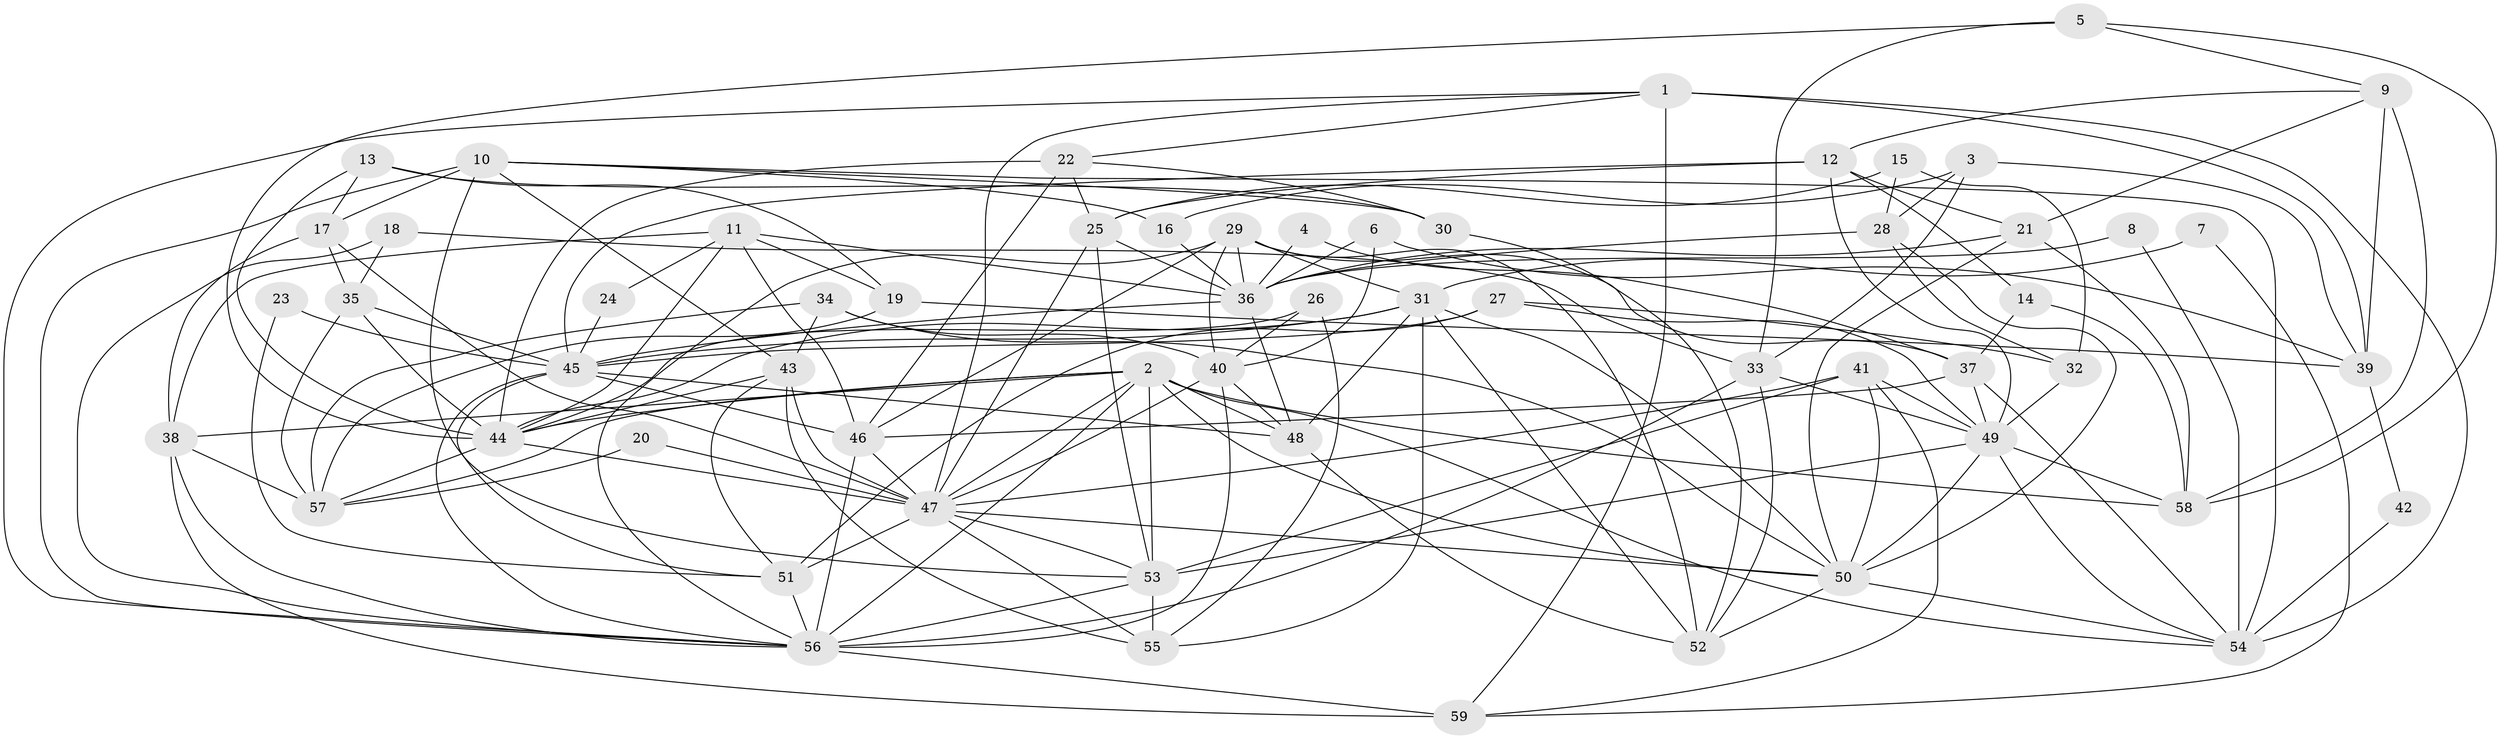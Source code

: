 // original degree distribution, {5: 0.2033898305084746, 3: 0.288135593220339, 6: 0.0847457627118644, 4: 0.2542372881355932, 8: 0.01694915254237288, 2: 0.1271186440677966, 7: 0.01694915254237288, 10: 0.00847457627118644}
// Generated by graph-tools (version 1.1) at 2025/26/03/09/25 03:26:14]
// undirected, 59 vertices, 168 edges
graph export_dot {
graph [start="1"]
  node [color=gray90,style=filled];
  1;
  2;
  3;
  4;
  5;
  6;
  7;
  8;
  9;
  10;
  11;
  12;
  13;
  14;
  15;
  16;
  17;
  18;
  19;
  20;
  21;
  22;
  23;
  24;
  25;
  26;
  27;
  28;
  29;
  30;
  31;
  32;
  33;
  34;
  35;
  36;
  37;
  38;
  39;
  40;
  41;
  42;
  43;
  44;
  45;
  46;
  47;
  48;
  49;
  50;
  51;
  52;
  53;
  54;
  55;
  56;
  57;
  58;
  59;
  1 -- 22 [weight=1.0];
  1 -- 39 [weight=1.0];
  1 -- 47 [weight=1.0];
  1 -- 54 [weight=2.0];
  1 -- 56 [weight=1.0];
  1 -- 59 [weight=1.0];
  2 -- 38 [weight=1.0];
  2 -- 44 [weight=1.0];
  2 -- 47 [weight=1.0];
  2 -- 48 [weight=1.0];
  2 -- 50 [weight=1.0];
  2 -- 53 [weight=1.0];
  2 -- 54 [weight=1.0];
  2 -- 56 [weight=1.0];
  2 -- 57 [weight=1.0];
  2 -- 58 [weight=1.0];
  3 -- 16 [weight=1.0];
  3 -- 28 [weight=1.0];
  3 -- 33 [weight=1.0];
  3 -- 39 [weight=1.0];
  4 -- 36 [weight=1.0];
  4 -- 37 [weight=1.0];
  5 -- 9 [weight=1.0];
  5 -- 33 [weight=1.0];
  5 -- 44 [weight=1.0];
  5 -- 58 [weight=1.0];
  6 -- 36 [weight=1.0];
  6 -- 39 [weight=1.0];
  6 -- 40 [weight=1.0];
  7 -- 31 [weight=1.0];
  7 -- 59 [weight=1.0];
  8 -- 36 [weight=1.0];
  8 -- 54 [weight=1.0];
  9 -- 12 [weight=1.0];
  9 -- 21 [weight=1.0];
  9 -- 39 [weight=1.0];
  9 -- 58 [weight=1.0];
  10 -- 16 [weight=1.0];
  10 -- 17 [weight=1.0];
  10 -- 30 [weight=1.0];
  10 -- 43 [weight=1.0];
  10 -- 53 [weight=1.0];
  10 -- 54 [weight=1.0];
  10 -- 56 [weight=1.0];
  11 -- 19 [weight=1.0];
  11 -- 24 [weight=1.0];
  11 -- 36 [weight=1.0];
  11 -- 38 [weight=1.0];
  11 -- 44 [weight=1.0];
  11 -- 46 [weight=1.0];
  12 -- 14 [weight=1.0];
  12 -- 21 [weight=2.0];
  12 -- 25 [weight=1.0];
  12 -- 45 [weight=1.0];
  12 -- 49 [weight=1.0];
  13 -- 17 [weight=1.0];
  13 -- 19 [weight=1.0];
  13 -- 30 [weight=1.0];
  13 -- 44 [weight=1.0];
  14 -- 37 [weight=1.0];
  14 -- 58 [weight=1.0];
  15 -- 25 [weight=1.0];
  15 -- 28 [weight=1.0];
  15 -- 32 [weight=1.0];
  16 -- 36 [weight=1.0];
  17 -- 35 [weight=1.0];
  17 -- 38 [weight=1.0];
  17 -- 47 [weight=1.0];
  18 -- 33 [weight=1.0];
  18 -- 35 [weight=1.0];
  18 -- 56 [weight=1.0];
  19 -- 39 [weight=1.0];
  19 -- 57 [weight=1.0];
  20 -- 47 [weight=1.0];
  20 -- 57 [weight=1.0];
  21 -- 36 [weight=1.0];
  21 -- 50 [weight=1.0];
  21 -- 58 [weight=1.0];
  22 -- 25 [weight=1.0];
  22 -- 30 [weight=1.0];
  22 -- 44 [weight=2.0];
  22 -- 46 [weight=1.0];
  23 -- 45 [weight=1.0];
  23 -- 51 [weight=1.0];
  24 -- 45 [weight=1.0];
  25 -- 36 [weight=1.0];
  25 -- 47 [weight=1.0];
  25 -- 53 [weight=1.0];
  26 -- 40 [weight=1.0];
  26 -- 44 [weight=1.0];
  26 -- 55 [weight=1.0];
  27 -- 32 [weight=1.0];
  27 -- 45 [weight=1.0];
  27 -- 49 [weight=1.0];
  27 -- 51 [weight=1.0];
  28 -- 32 [weight=1.0];
  28 -- 36 [weight=1.0];
  28 -- 50 [weight=1.0];
  29 -- 31 [weight=1.0];
  29 -- 36 [weight=1.0];
  29 -- 37 [weight=1.0];
  29 -- 40 [weight=1.0];
  29 -- 46 [weight=1.0];
  29 -- 52 [weight=1.0];
  29 -- 56 [weight=1.0];
  30 -- 52 [weight=1.0];
  31 -- 44 [weight=2.0];
  31 -- 45 [weight=1.0];
  31 -- 48 [weight=1.0];
  31 -- 50 [weight=1.0];
  31 -- 52 [weight=1.0];
  31 -- 55 [weight=1.0];
  32 -- 49 [weight=1.0];
  33 -- 49 [weight=1.0];
  33 -- 52 [weight=1.0];
  33 -- 56 [weight=1.0];
  34 -- 40 [weight=1.0];
  34 -- 43 [weight=1.0];
  34 -- 50 [weight=1.0];
  34 -- 57 [weight=1.0];
  35 -- 44 [weight=1.0];
  35 -- 45 [weight=1.0];
  35 -- 57 [weight=1.0];
  36 -- 45 [weight=1.0];
  36 -- 48 [weight=1.0];
  37 -- 46 [weight=1.0];
  37 -- 49 [weight=1.0];
  37 -- 54 [weight=1.0];
  38 -- 56 [weight=1.0];
  38 -- 57 [weight=1.0];
  38 -- 59 [weight=1.0];
  39 -- 42 [weight=1.0];
  40 -- 47 [weight=1.0];
  40 -- 48 [weight=1.0];
  40 -- 56 [weight=1.0];
  41 -- 47 [weight=1.0];
  41 -- 49 [weight=1.0];
  41 -- 50 [weight=1.0];
  41 -- 53 [weight=1.0];
  41 -- 59 [weight=2.0];
  42 -- 54 [weight=1.0];
  43 -- 44 [weight=1.0];
  43 -- 47 [weight=1.0];
  43 -- 51 [weight=1.0];
  43 -- 55 [weight=1.0];
  44 -- 47 [weight=1.0];
  44 -- 57 [weight=2.0];
  45 -- 46 [weight=1.0];
  45 -- 48 [weight=1.0];
  45 -- 51 [weight=1.0];
  45 -- 56 [weight=1.0];
  46 -- 47 [weight=1.0];
  46 -- 56 [weight=1.0];
  47 -- 50 [weight=1.0];
  47 -- 51 [weight=2.0];
  47 -- 53 [weight=1.0];
  47 -- 55 [weight=1.0];
  48 -- 52 [weight=1.0];
  49 -- 50 [weight=1.0];
  49 -- 53 [weight=1.0];
  49 -- 54 [weight=1.0];
  49 -- 58 [weight=1.0];
  50 -- 52 [weight=1.0];
  50 -- 54 [weight=1.0];
  51 -- 56 [weight=1.0];
  53 -- 55 [weight=1.0];
  53 -- 56 [weight=1.0];
  56 -- 59 [weight=2.0];
}
